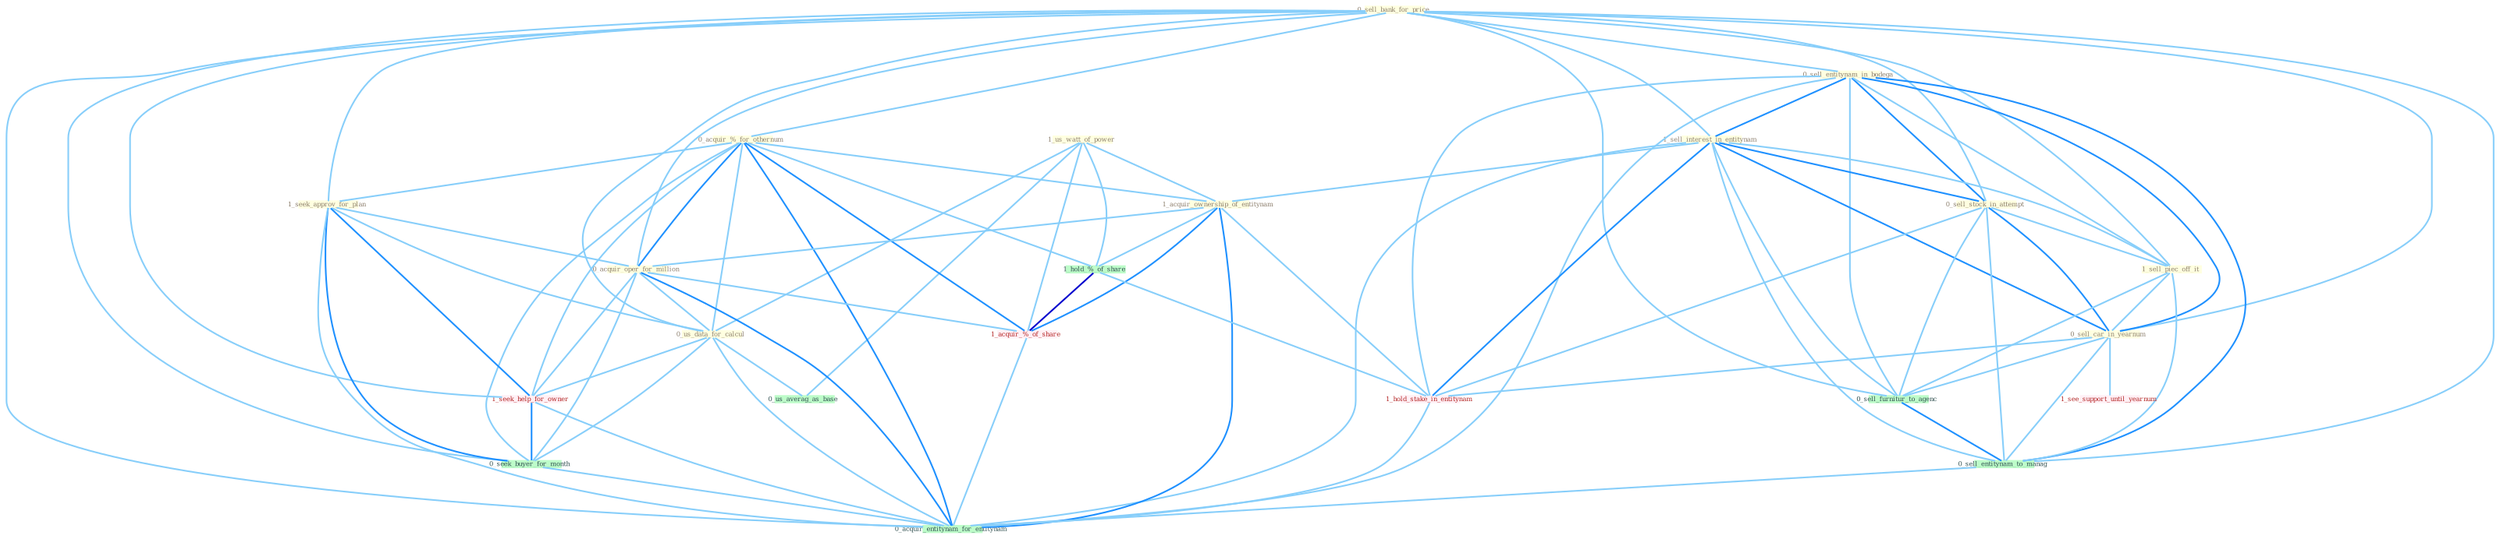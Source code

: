 Graph G{ 
    node
    [shape=polygon,style=filled,width=.5,height=.06,color="#BDFCC9",fixedsize=true,fontsize=4,
    fontcolor="#2f4f4f"];
    {node
    [color="#ffffe0", fontcolor="#8b7d6b"] "0_sell_bank_for_price " "0_sell_entitynam_in_bodega " "1_us_watt_of_power " "1_sell_interest_in_entitynam " "0_sell_stock_in_attempt " "0_acquir_%_for_othernum " "1_seek_approv_for_plan " "1_acquir_ownership_of_entitynam " "1_sell_piec_off_it " "0_sell_car_in_yearnum " "0_acquir_oper_for_million " "0_us_data_for_calcul "}
{node [color="#fff0f5", fontcolor="#b22222"] "1_hold_stake_in_entitynam " "1_seek_help_for_owner " "1_acquir_%_of_share " "1_see_support_until_yearnum "}
edge [color="#B0E2FF"];

	"0_sell_bank_for_price " -- "0_sell_entitynam_in_bodega " [w="1", color="#87cefa" ];
	"0_sell_bank_for_price " -- "1_sell_interest_in_entitynam " [w="1", color="#87cefa" ];
	"0_sell_bank_for_price " -- "0_sell_stock_in_attempt " [w="1", color="#87cefa" ];
	"0_sell_bank_for_price " -- "0_acquir_%_for_othernum " [w="1", color="#87cefa" ];
	"0_sell_bank_for_price " -- "1_seek_approv_for_plan " [w="1", color="#87cefa" ];
	"0_sell_bank_for_price " -- "1_sell_piec_off_it " [w="1", color="#87cefa" ];
	"0_sell_bank_for_price " -- "0_sell_car_in_yearnum " [w="1", color="#87cefa" ];
	"0_sell_bank_for_price " -- "0_acquir_oper_for_million " [w="1", color="#87cefa" ];
	"0_sell_bank_for_price " -- "0_us_data_for_calcul " [w="1", color="#87cefa" ];
	"0_sell_bank_for_price " -- "1_seek_help_for_owner " [w="1", color="#87cefa" ];
	"0_sell_bank_for_price " -- "0_seek_buyer_for_month " [w="1", color="#87cefa" ];
	"0_sell_bank_for_price " -- "0_sell_furnitur_to_agenc " [w="1", color="#87cefa" ];
	"0_sell_bank_for_price " -- "0_sell_entitynam_to_manag " [w="1", color="#87cefa" ];
	"0_sell_bank_for_price " -- "0_acquir_entitynam_for_entitynam " [w="1", color="#87cefa" ];
	"0_sell_entitynam_in_bodega " -- "1_sell_interest_in_entitynam " [w="2", color="#1e90ff" , len=0.8];
	"0_sell_entitynam_in_bodega " -- "0_sell_stock_in_attempt " [w="2", color="#1e90ff" , len=0.8];
	"0_sell_entitynam_in_bodega " -- "1_sell_piec_off_it " [w="1", color="#87cefa" ];
	"0_sell_entitynam_in_bodega " -- "0_sell_car_in_yearnum " [w="2", color="#1e90ff" , len=0.8];
	"0_sell_entitynam_in_bodega " -- "1_hold_stake_in_entitynam " [w="1", color="#87cefa" ];
	"0_sell_entitynam_in_bodega " -- "0_sell_furnitur_to_agenc " [w="1", color="#87cefa" ];
	"0_sell_entitynam_in_bodega " -- "0_sell_entitynam_to_manag " [w="2", color="#1e90ff" , len=0.8];
	"0_sell_entitynam_in_bodega " -- "0_acquir_entitynam_for_entitynam " [w="1", color="#87cefa" ];
	"1_us_watt_of_power " -- "1_acquir_ownership_of_entitynam " [w="1", color="#87cefa" ];
	"1_us_watt_of_power " -- "0_us_data_for_calcul " [w="1", color="#87cefa" ];
	"1_us_watt_of_power " -- "1_hold_%_of_share " [w="1", color="#87cefa" ];
	"1_us_watt_of_power " -- "1_acquir_%_of_share " [w="1", color="#87cefa" ];
	"1_us_watt_of_power " -- "0_us_averag_as_base " [w="1", color="#87cefa" ];
	"1_sell_interest_in_entitynam " -- "0_sell_stock_in_attempt " [w="2", color="#1e90ff" , len=0.8];
	"1_sell_interest_in_entitynam " -- "1_acquir_ownership_of_entitynam " [w="1", color="#87cefa" ];
	"1_sell_interest_in_entitynam " -- "1_sell_piec_off_it " [w="1", color="#87cefa" ];
	"1_sell_interest_in_entitynam " -- "0_sell_car_in_yearnum " [w="2", color="#1e90ff" , len=0.8];
	"1_sell_interest_in_entitynam " -- "1_hold_stake_in_entitynam " [w="2", color="#1e90ff" , len=0.8];
	"1_sell_interest_in_entitynam " -- "0_sell_furnitur_to_agenc " [w="1", color="#87cefa" ];
	"1_sell_interest_in_entitynam " -- "0_sell_entitynam_to_manag " [w="1", color="#87cefa" ];
	"1_sell_interest_in_entitynam " -- "0_acquir_entitynam_for_entitynam " [w="1", color="#87cefa" ];
	"0_sell_stock_in_attempt " -- "1_sell_piec_off_it " [w="1", color="#87cefa" ];
	"0_sell_stock_in_attempt " -- "0_sell_car_in_yearnum " [w="2", color="#1e90ff" , len=0.8];
	"0_sell_stock_in_attempt " -- "1_hold_stake_in_entitynam " [w="1", color="#87cefa" ];
	"0_sell_stock_in_attempt " -- "0_sell_furnitur_to_agenc " [w="1", color="#87cefa" ];
	"0_sell_stock_in_attempt " -- "0_sell_entitynam_to_manag " [w="1", color="#87cefa" ];
	"0_acquir_%_for_othernum " -- "1_seek_approv_for_plan " [w="1", color="#87cefa" ];
	"0_acquir_%_for_othernum " -- "1_acquir_ownership_of_entitynam " [w="1", color="#87cefa" ];
	"0_acquir_%_for_othernum " -- "0_acquir_oper_for_million " [w="2", color="#1e90ff" , len=0.8];
	"0_acquir_%_for_othernum " -- "0_us_data_for_calcul " [w="1", color="#87cefa" ];
	"0_acquir_%_for_othernum " -- "1_hold_%_of_share " [w="1", color="#87cefa" ];
	"0_acquir_%_for_othernum " -- "1_seek_help_for_owner " [w="1", color="#87cefa" ];
	"0_acquir_%_for_othernum " -- "0_seek_buyer_for_month " [w="1", color="#87cefa" ];
	"0_acquir_%_for_othernum " -- "1_acquir_%_of_share " [w="2", color="#1e90ff" , len=0.8];
	"0_acquir_%_for_othernum " -- "0_acquir_entitynam_for_entitynam " [w="2", color="#1e90ff" , len=0.8];
	"1_seek_approv_for_plan " -- "0_acquir_oper_for_million " [w="1", color="#87cefa" ];
	"1_seek_approv_for_plan " -- "0_us_data_for_calcul " [w="1", color="#87cefa" ];
	"1_seek_approv_for_plan " -- "1_seek_help_for_owner " [w="2", color="#1e90ff" , len=0.8];
	"1_seek_approv_for_plan " -- "0_seek_buyer_for_month " [w="2", color="#1e90ff" , len=0.8];
	"1_seek_approv_for_plan " -- "0_acquir_entitynam_for_entitynam " [w="1", color="#87cefa" ];
	"1_acquir_ownership_of_entitynam " -- "0_acquir_oper_for_million " [w="1", color="#87cefa" ];
	"1_acquir_ownership_of_entitynam " -- "1_hold_%_of_share " [w="1", color="#87cefa" ];
	"1_acquir_ownership_of_entitynam " -- "1_hold_stake_in_entitynam " [w="1", color="#87cefa" ];
	"1_acquir_ownership_of_entitynam " -- "1_acquir_%_of_share " [w="2", color="#1e90ff" , len=0.8];
	"1_acquir_ownership_of_entitynam " -- "0_acquir_entitynam_for_entitynam " [w="2", color="#1e90ff" , len=0.8];
	"1_sell_piec_off_it " -- "0_sell_car_in_yearnum " [w="1", color="#87cefa" ];
	"1_sell_piec_off_it " -- "0_sell_furnitur_to_agenc " [w="1", color="#87cefa" ];
	"1_sell_piec_off_it " -- "0_sell_entitynam_to_manag " [w="1", color="#87cefa" ];
	"0_sell_car_in_yearnum " -- "1_hold_stake_in_entitynam " [w="1", color="#87cefa" ];
	"0_sell_car_in_yearnum " -- "1_see_support_until_yearnum " [w="1", color="#87cefa" ];
	"0_sell_car_in_yearnum " -- "0_sell_furnitur_to_agenc " [w="1", color="#87cefa" ];
	"0_sell_car_in_yearnum " -- "0_sell_entitynam_to_manag " [w="1", color="#87cefa" ];
	"0_acquir_oper_for_million " -- "0_us_data_for_calcul " [w="1", color="#87cefa" ];
	"0_acquir_oper_for_million " -- "1_seek_help_for_owner " [w="1", color="#87cefa" ];
	"0_acquir_oper_for_million " -- "0_seek_buyer_for_month " [w="1", color="#87cefa" ];
	"0_acquir_oper_for_million " -- "1_acquir_%_of_share " [w="1", color="#87cefa" ];
	"0_acquir_oper_for_million " -- "0_acquir_entitynam_for_entitynam " [w="2", color="#1e90ff" , len=0.8];
	"0_us_data_for_calcul " -- "1_seek_help_for_owner " [w="1", color="#87cefa" ];
	"0_us_data_for_calcul " -- "0_seek_buyer_for_month " [w="1", color="#87cefa" ];
	"0_us_data_for_calcul " -- "0_us_averag_as_base " [w="1", color="#87cefa" ];
	"0_us_data_for_calcul " -- "0_acquir_entitynam_for_entitynam " [w="1", color="#87cefa" ];
	"1_hold_%_of_share " -- "1_hold_stake_in_entitynam " [w="1", color="#87cefa" ];
	"1_hold_%_of_share " -- "1_acquir_%_of_share " [w="3", color="#0000cd" , len=0.6];
	"1_hold_stake_in_entitynam " -- "0_acquir_entitynam_for_entitynam " [w="1", color="#87cefa" ];
	"1_seek_help_for_owner " -- "0_seek_buyer_for_month " [w="2", color="#1e90ff" , len=0.8];
	"1_seek_help_for_owner " -- "0_acquir_entitynam_for_entitynam " [w="1", color="#87cefa" ];
	"0_seek_buyer_for_month " -- "0_acquir_entitynam_for_entitynam " [w="1", color="#87cefa" ];
	"1_acquir_%_of_share " -- "0_acquir_entitynam_for_entitynam " [w="1", color="#87cefa" ];
	"0_sell_furnitur_to_agenc " -- "0_sell_entitynam_to_manag " [w="2", color="#1e90ff" , len=0.8];
	"0_sell_entitynam_to_manag " -- "0_acquir_entitynam_for_entitynam " [w="1", color="#87cefa" ];
}